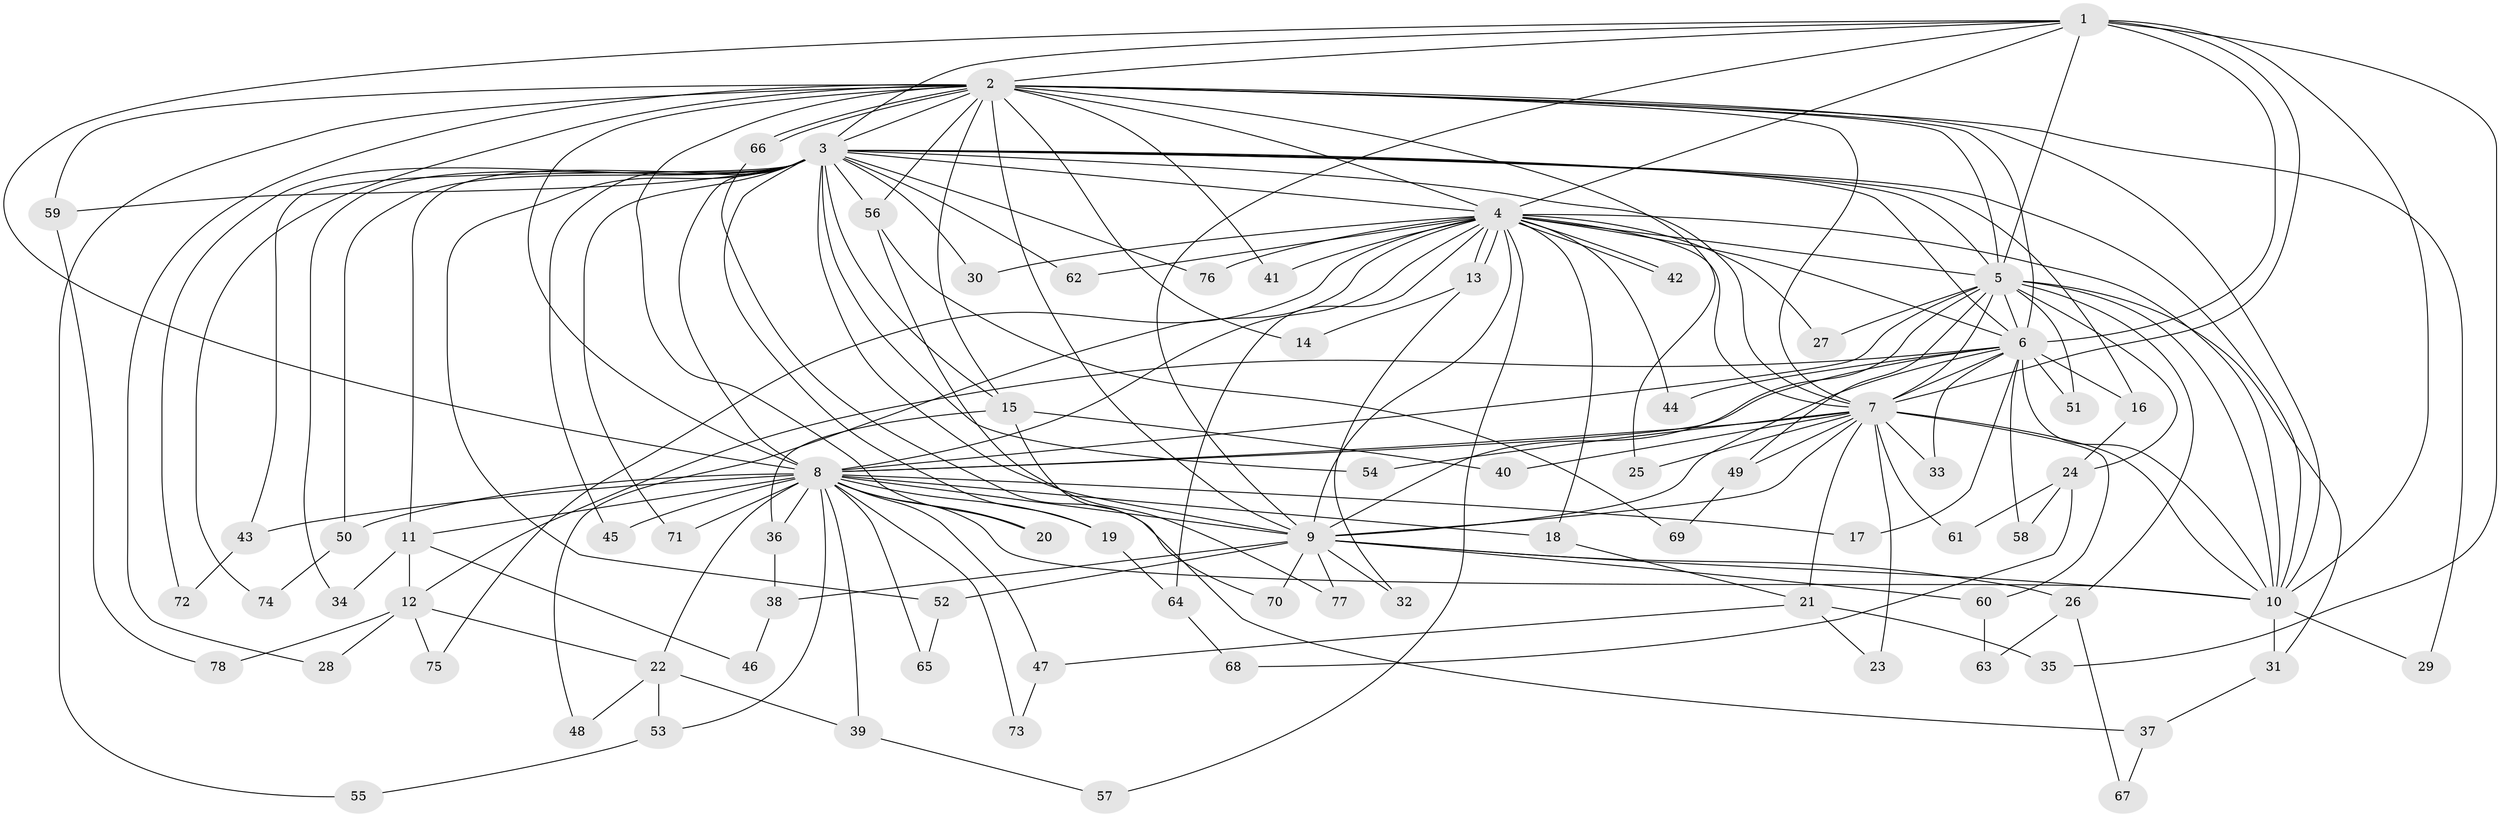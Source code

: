 // Generated by graph-tools (version 1.1) at 2025/11/02/27/25 16:11:02]
// undirected, 78 vertices, 181 edges
graph export_dot {
graph [start="1"]
  node [color=gray90,style=filled];
  1;
  2;
  3;
  4;
  5;
  6;
  7;
  8;
  9;
  10;
  11;
  12;
  13;
  14;
  15;
  16;
  17;
  18;
  19;
  20;
  21;
  22;
  23;
  24;
  25;
  26;
  27;
  28;
  29;
  30;
  31;
  32;
  33;
  34;
  35;
  36;
  37;
  38;
  39;
  40;
  41;
  42;
  43;
  44;
  45;
  46;
  47;
  48;
  49;
  50;
  51;
  52;
  53;
  54;
  55;
  56;
  57;
  58;
  59;
  60;
  61;
  62;
  63;
  64;
  65;
  66;
  67;
  68;
  69;
  70;
  71;
  72;
  73;
  74;
  75;
  76;
  77;
  78;
  1 -- 2;
  1 -- 3;
  1 -- 4;
  1 -- 5;
  1 -- 6;
  1 -- 7;
  1 -- 8;
  1 -- 9;
  1 -- 10;
  1 -- 35;
  2 -- 3;
  2 -- 4;
  2 -- 5;
  2 -- 6;
  2 -- 7;
  2 -- 8;
  2 -- 9;
  2 -- 10;
  2 -- 14;
  2 -- 15;
  2 -- 20;
  2 -- 25;
  2 -- 28;
  2 -- 29;
  2 -- 41;
  2 -- 55;
  2 -- 56;
  2 -- 59;
  2 -- 66;
  2 -- 66;
  2 -- 74;
  3 -- 4;
  3 -- 5;
  3 -- 6;
  3 -- 7;
  3 -- 8;
  3 -- 9;
  3 -- 10;
  3 -- 11;
  3 -- 15;
  3 -- 16;
  3 -- 19;
  3 -- 30;
  3 -- 34;
  3 -- 43;
  3 -- 45;
  3 -- 50;
  3 -- 52;
  3 -- 54;
  3 -- 56;
  3 -- 59;
  3 -- 62;
  3 -- 71;
  3 -- 72;
  3 -- 76;
  4 -- 5;
  4 -- 6;
  4 -- 7;
  4 -- 8;
  4 -- 9;
  4 -- 10;
  4 -- 13;
  4 -- 13;
  4 -- 18;
  4 -- 27;
  4 -- 30;
  4 -- 41;
  4 -- 42;
  4 -- 42;
  4 -- 44;
  4 -- 48;
  4 -- 57;
  4 -- 62;
  4 -- 64;
  4 -- 75;
  4 -- 76;
  5 -- 6;
  5 -- 7;
  5 -- 8;
  5 -- 9;
  5 -- 10;
  5 -- 24;
  5 -- 26;
  5 -- 27;
  5 -- 31;
  5 -- 49;
  5 -- 51;
  6 -- 7;
  6 -- 8;
  6 -- 9;
  6 -- 10;
  6 -- 12;
  6 -- 16;
  6 -- 17;
  6 -- 33;
  6 -- 44;
  6 -- 51;
  6 -- 58;
  7 -- 8;
  7 -- 9;
  7 -- 10;
  7 -- 21;
  7 -- 23;
  7 -- 25;
  7 -- 33;
  7 -- 40;
  7 -- 49;
  7 -- 54;
  7 -- 60;
  7 -- 61;
  8 -- 9;
  8 -- 10;
  8 -- 11;
  8 -- 17;
  8 -- 18;
  8 -- 19;
  8 -- 20;
  8 -- 22;
  8 -- 36;
  8 -- 39;
  8 -- 43;
  8 -- 45;
  8 -- 47;
  8 -- 50;
  8 -- 53;
  8 -- 65;
  8 -- 71;
  8 -- 73;
  9 -- 10;
  9 -- 26;
  9 -- 32;
  9 -- 38;
  9 -- 52;
  9 -- 60;
  9 -- 70;
  9 -- 77;
  10 -- 29;
  10 -- 31;
  11 -- 12;
  11 -- 34;
  11 -- 46;
  12 -- 22;
  12 -- 28;
  12 -- 75;
  12 -- 78;
  13 -- 14;
  13 -- 32;
  15 -- 36;
  15 -- 37;
  15 -- 40;
  16 -- 24;
  18 -- 21;
  19 -- 64;
  21 -- 23;
  21 -- 35;
  21 -- 47;
  22 -- 39;
  22 -- 48;
  22 -- 53;
  24 -- 58;
  24 -- 61;
  24 -- 68;
  26 -- 63;
  26 -- 67;
  31 -- 37;
  36 -- 38;
  37 -- 67;
  38 -- 46;
  39 -- 57;
  43 -- 72;
  47 -- 73;
  49 -- 69;
  50 -- 74;
  52 -- 65;
  53 -- 55;
  56 -- 69;
  56 -- 77;
  59 -- 78;
  60 -- 63;
  64 -- 68;
  66 -- 70;
}
